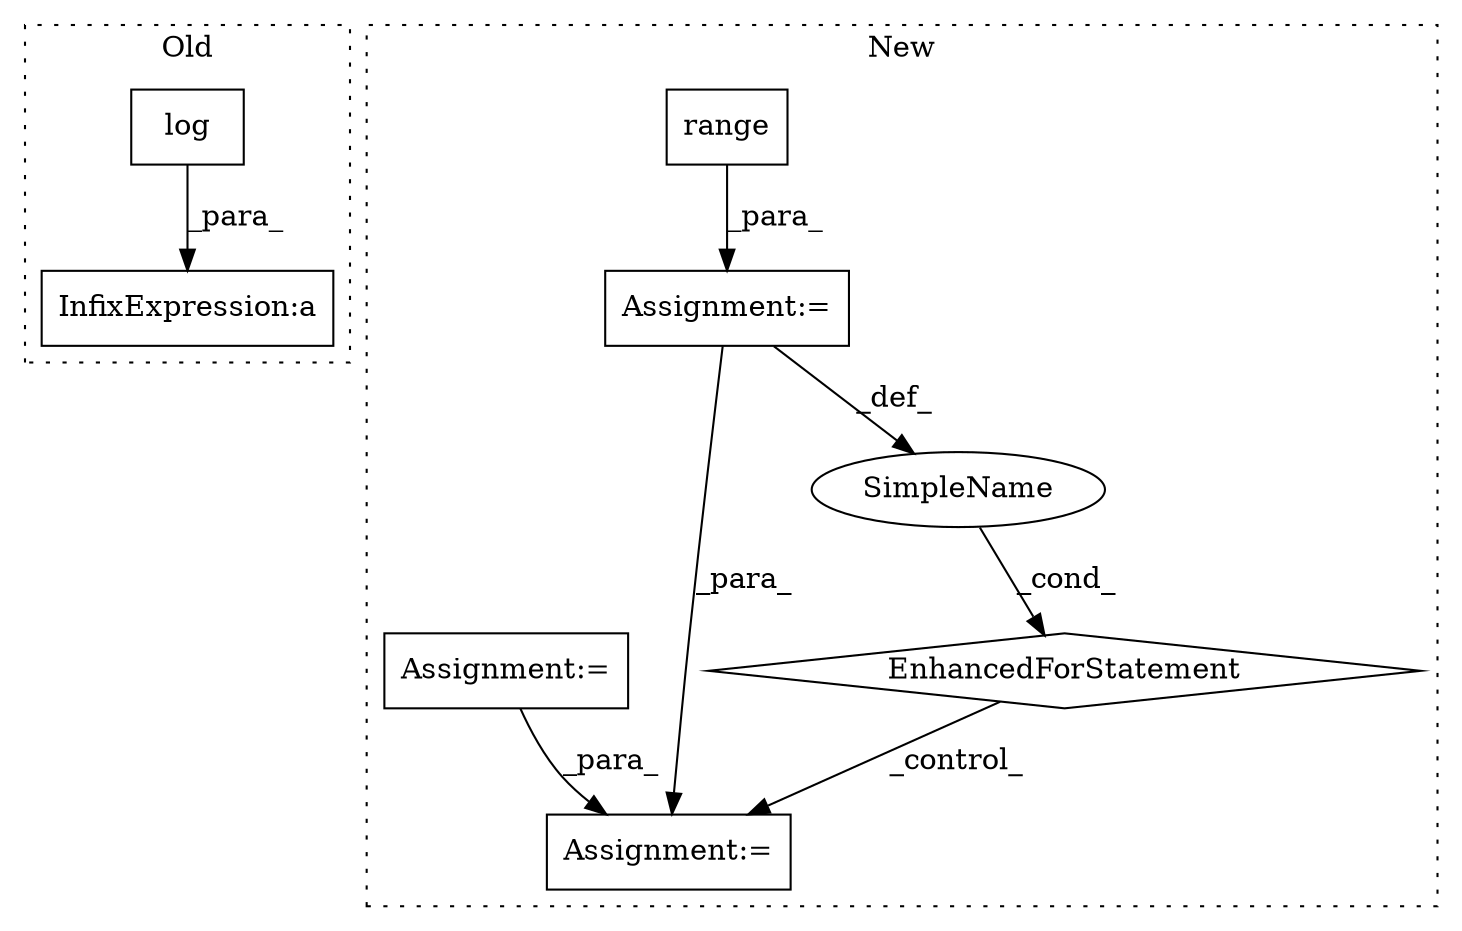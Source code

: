 digraph G {
subgraph cluster0 {
1 [label="log" a="32" s="501" l="5" shape="box"];
8 [label="InfixExpression:a" a="27" s="691" l="3" shape="box"];
label = "Old";
style="dotted";
}
subgraph cluster1 {
2 [label="range" a="32" s="2410,2427" l="6,1" shape="box"];
3 [label="Assignment:=" a="7" s="2347,2428" l="53,2" shape="box"];
4 [label="EnhancedForStatement" a="70" s="2347,2428" l="53,2" shape="diamond"];
5 [label="Assignment:=" a="7" s="2512" l="1" shape="box"];
6 [label="SimpleName" a="42" s="2404" l="3" shape="ellipse"];
7 [label="Assignment:=" a="7" s="2284" l="1" shape="box"];
label = "New";
style="dotted";
}
1 -> 8 [label="_para_"];
2 -> 3 [label="_para_"];
3 -> 6 [label="_def_"];
3 -> 5 [label="_para_"];
4 -> 5 [label="_control_"];
6 -> 4 [label="_cond_"];
7 -> 5 [label="_para_"];
}
